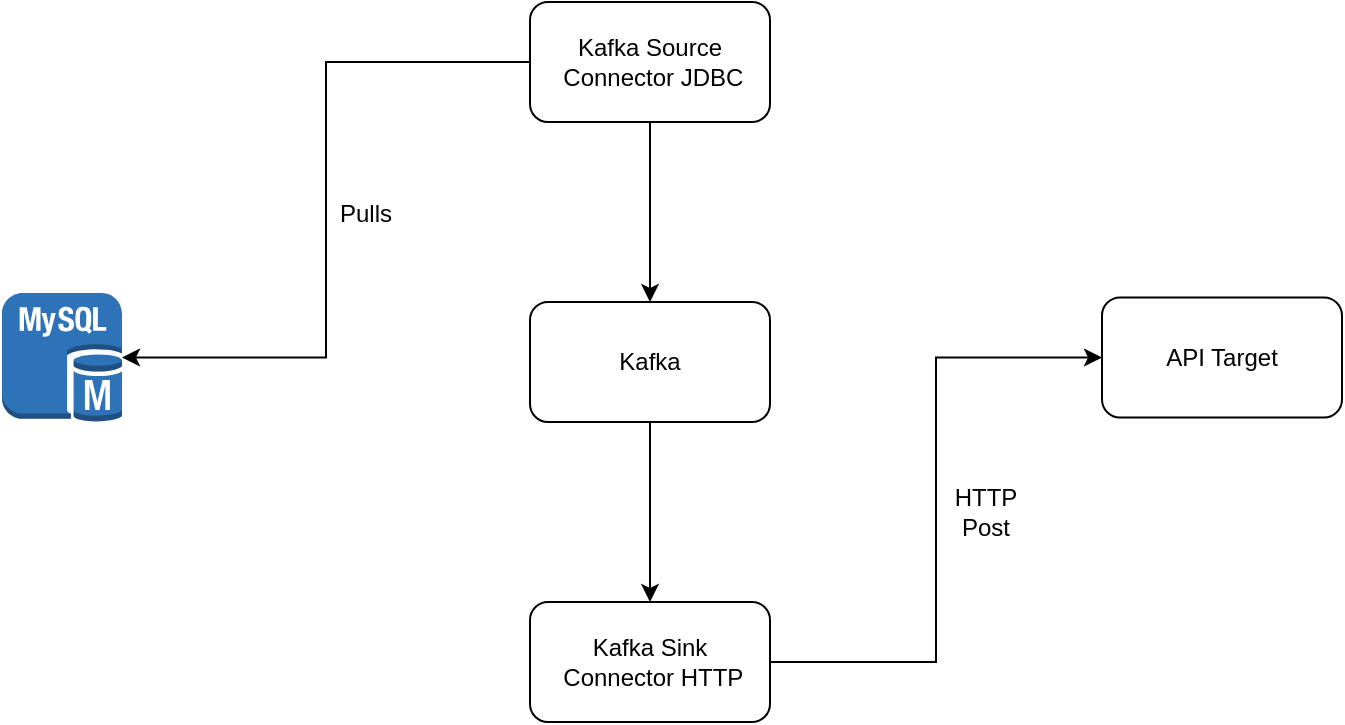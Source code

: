 <mxfile version="14.9.3" type="google"><diagram id="5QOhkWr5leSjS8NNMbbY" name="Page-1"><mxGraphModel dx="1718" dy="635" grid="1" gridSize="10" guides="1" tooltips="1" connect="1" arrows="1" fold="1" page="1" pageScale="1" pageWidth="827" pageHeight="1169" math="0" shadow="0"><root><mxCell id="0"/><mxCell id="1" parent="0"/><mxCell id="BCjI4p7b6HSvhPU24PJs-6" style="edgeStyle=orthogonalEdgeStyle;rounded=0;orthogonalLoop=1;jettySize=auto;html=1;entryX=1;entryY=0.5;entryDx=0;entryDy=0;entryPerimeter=0;" edge="1" parent="1" source="BCjI4p7b6HSvhPU24PJs-2" target="BCjI4p7b6HSvhPU24PJs-5"><mxGeometry relative="1" as="geometry"/></mxCell><mxCell id="BCjI4p7b6HSvhPU24PJs-8" value="" style="edgeStyle=orthogonalEdgeStyle;rounded=0;orthogonalLoop=1;jettySize=auto;html=1;" edge="1" parent="1" source="BCjI4p7b6HSvhPU24PJs-2" target="BCjI4p7b6HSvhPU24PJs-3"><mxGeometry relative="1" as="geometry"/></mxCell><mxCell id="BCjI4p7b6HSvhPU24PJs-2" value="Kafka Source&lt;br&gt;&amp;nbsp;Connector JDBC" style="rounded=1;whiteSpace=wrap;html=1;" vertex="1" parent="1"><mxGeometry x="343" y="330" width="120" height="60" as="geometry"/></mxCell><mxCell id="BCjI4p7b6HSvhPU24PJs-11" style="edgeStyle=orthogonalEdgeStyle;rounded=0;orthogonalLoop=1;jettySize=auto;html=1;entryX=0.5;entryY=0;entryDx=0;entryDy=0;" edge="1" parent="1" source="BCjI4p7b6HSvhPU24PJs-3" target="BCjI4p7b6HSvhPU24PJs-10"><mxGeometry relative="1" as="geometry"/></mxCell><mxCell id="BCjI4p7b6HSvhPU24PJs-3" value="Kafka" style="rounded=1;whiteSpace=wrap;html=1;" vertex="1" parent="1"><mxGeometry x="343" y="480" width="120" height="60" as="geometry"/></mxCell><mxCell id="BCjI4p7b6HSvhPU24PJs-5" value="" style="outlineConnect=0;dashed=0;verticalLabelPosition=bottom;verticalAlign=top;align=center;html=1;shape=mxgraph.aws3.mysql_db_instance;fillColor=#2E73B8;gradientColor=none;" vertex="1" parent="1"><mxGeometry x="79" y="475.5" width="60" height="64.5" as="geometry"/></mxCell><mxCell id="BCjI4p7b6HSvhPU24PJs-9" value="API Target" style="rounded=1;whiteSpace=wrap;html=1;" vertex="1" parent="1"><mxGeometry x="629" y="477.75" width="120" height="60" as="geometry"/></mxCell><mxCell id="BCjI4p7b6HSvhPU24PJs-12" style="edgeStyle=orthogonalEdgeStyle;rounded=0;orthogonalLoop=1;jettySize=auto;html=1;entryX=0;entryY=0.5;entryDx=0;entryDy=0;" edge="1" parent="1" source="BCjI4p7b6HSvhPU24PJs-10" target="BCjI4p7b6HSvhPU24PJs-9"><mxGeometry relative="1" as="geometry"/></mxCell><mxCell id="BCjI4p7b6HSvhPU24PJs-10" value="Kafka Sink&lt;br&gt;&amp;nbsp;Connector HTTP" style="rounded=1;whiteSpace=wrap;html=1;" vertex="1" parent="1"><mxGeometry x="343" y="630" width="120" height="60" as="geometry"/></mxCell><mxCell id="BCjI4p7b6HSvhPU24PJs-13" value="Pulls" style="text;html=1;strokeColor=none;fillColor=none;align=center;verticalAlign=middle;whiteSpace=wrap;rounded=0;" vertex="1" parent="1"><mxGeometry x="241" y="426" width="40" height="20" as="geometry"/></mxCell><mxCell id="BCjI4p7b6HSvhPU24PJs-14" value="HTTP Post" style="text;html=1;strokeColor=none;fillColor=none;align=center;verticalAlign=middle;whiteSpace=wrap;rounded=0;" vertex="1" parent="1"><mxGeometry x="546" y="570" width="50" height="30" as="geometry"/></mxCell></root></mxGraphModel></diagram></mxfile>